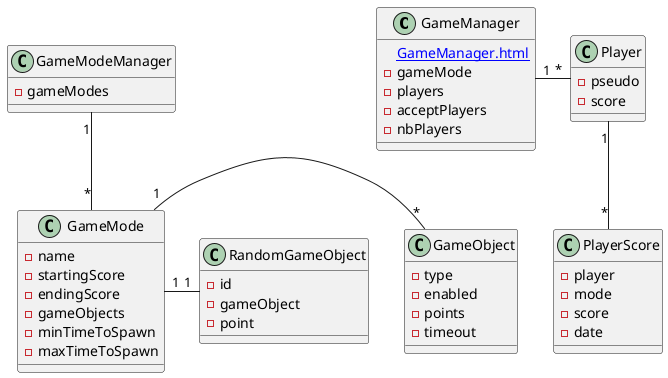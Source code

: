 @startuml
class GameManager {
    [[GameManager.html]]
    -gameMode
    -players
    -acceptPlayers
    -nbPlayers
}

class PlayerScore {
    -player
    -mode
    -score
    -date
}

class Player {
    -pseudo
    -score
}

class GameMode {
    -name
    -startingScore
    -endingScore
    -gameObjects
    -minTimeToSpawn
    -maxTimeToSpawn
}

class GameModeManager {
    -gameModes
}

class GameObject {
    -type
    -enabled
    -points
    -timeout
}

class RandomGameObject {
    -id
    -gameObject
    -point
}

GameModeManager "1" -- "*" GameMode
GameMode "1" - "*" GameObject
GameManager "1" - "*" Player
GameMode "1" - "1" RandomGameObject
Player "1" -- "*" PlayerScore
@enduml

